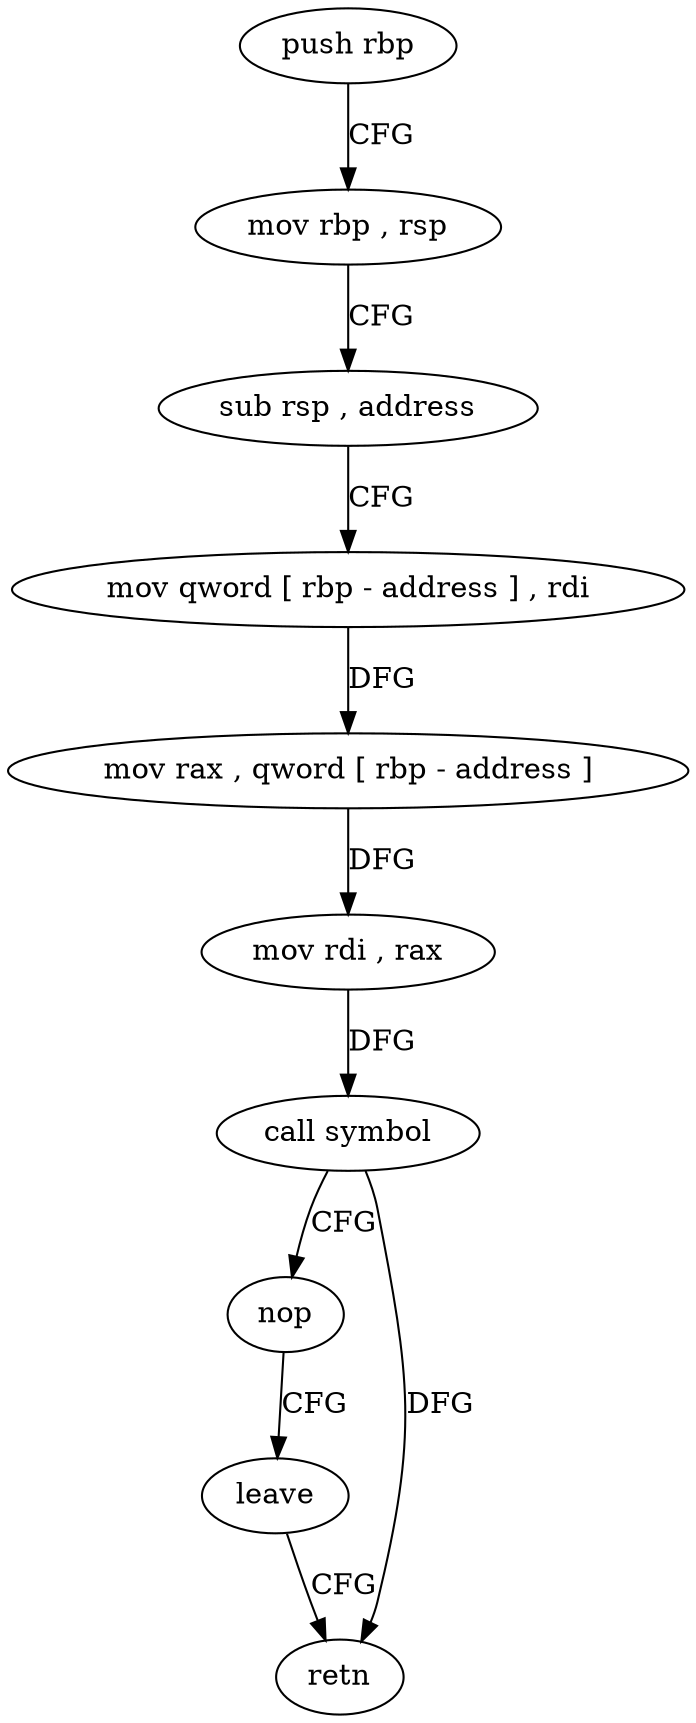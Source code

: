 digraph "func" {
"87412" [label = "push rbp" ]
"87413" [label = "mov rbp , rsp" ]
"87416" [label = "sub rsp , address" ]
"87420" [label = "mov qword [ rbp - address ] , rdi" ]
"87424" [label = "mov rax , qword [ rbp - address ]" ]
"87428" [label = "mov rdi , rax" ]
"87431" [label = "call symbol" ]
"87436" [label = "nop" ]
"87437" [label = "leave" ]
"87438" [label = "retn" ]
"87412" -> "87413" [ label = "CFG" ]
"87413" -> "87416" [ label = "CFG" ]
"87416" -> "87420" [ label = "CFG" ]
"87420" -> "87424" [ label = "DFG" ]
"87424" -> "87428" [ label = "DFG" ]
"87428" -> "87431" [ label = "DFG" ]
"87431" -> "87436" [ label = "CFG" ]
"87431" -> "87438" [ label = "DFG" ]
"87436" -> "87437" [ label = "CFG" ]
"87437" -> "87438" [ label = "CFG" ]
}
